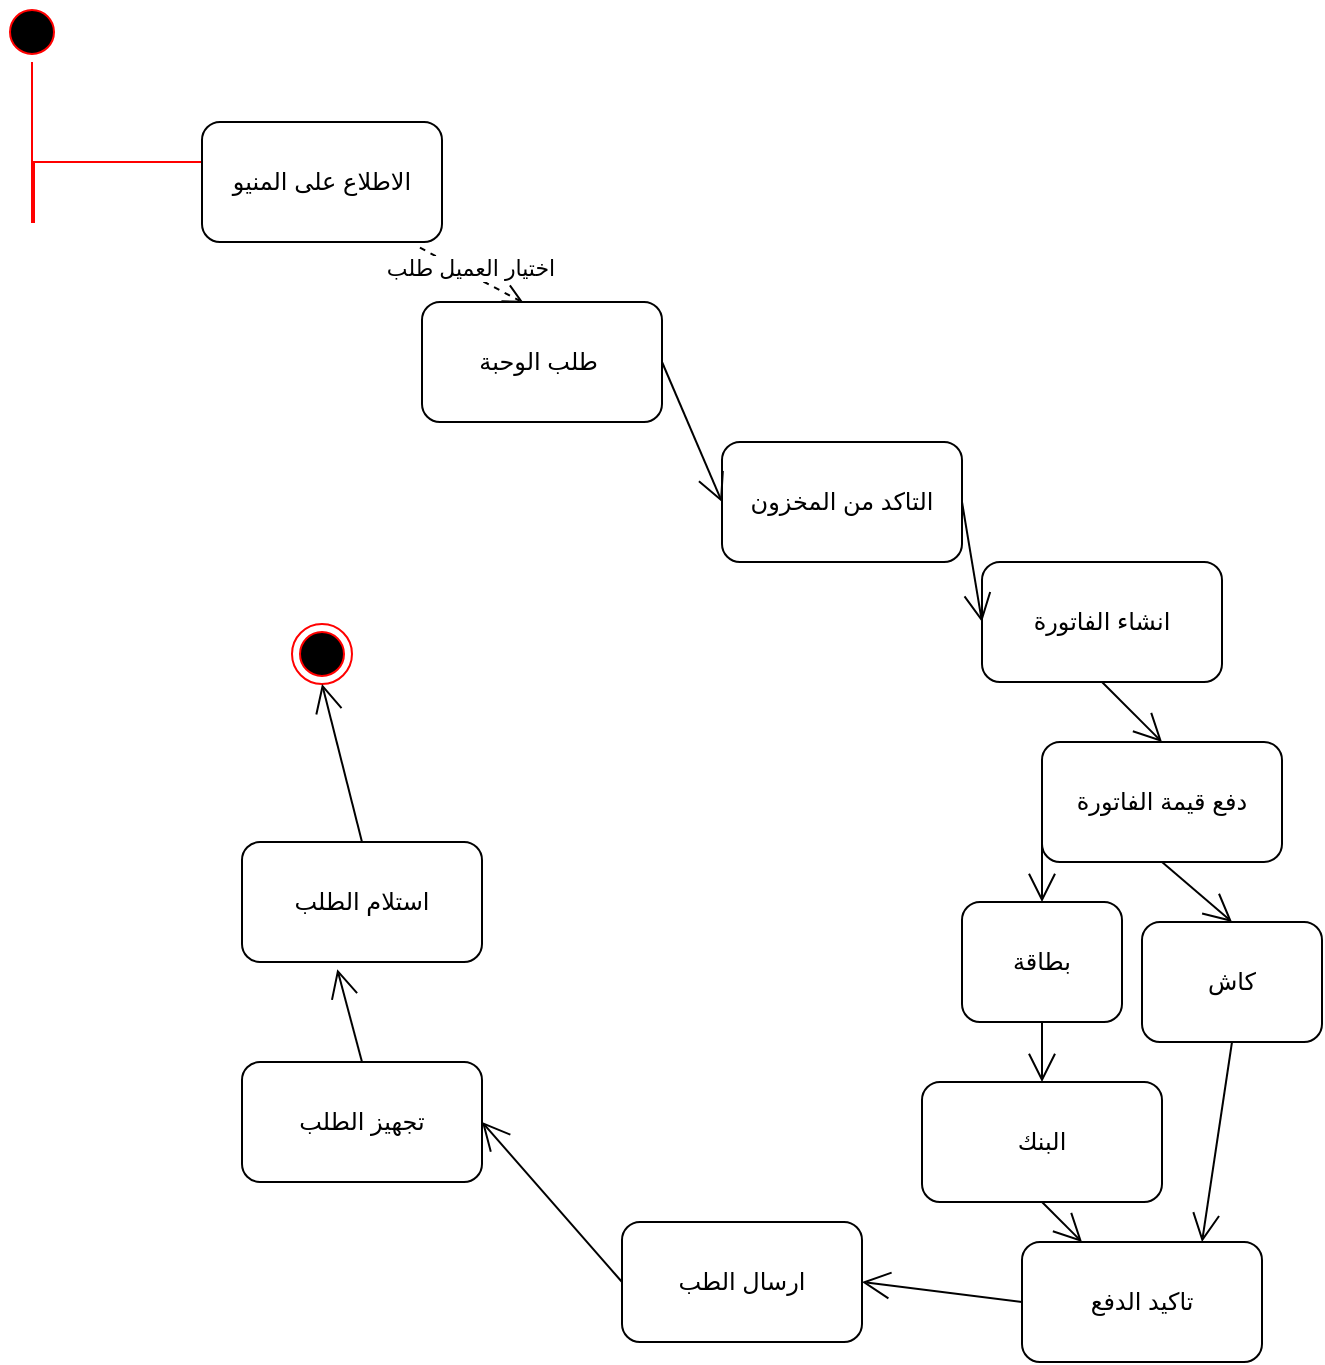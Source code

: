 <mxfile version="26.2.14">
  <diagram name="Page-1" id="wDICKK-f4viYiMux17MM">
    <mxGraphModel dx="1226" dy="765" grid="1" gridSize="10" guides="1" tooltips="1" connect="1" arrows="1" fold="1" page="1" pageScale="1" pageWidth="827" pageHeight="1169" math="0" shadow="0">
      <root>
        <mxCell id="0" />
        <mxCell id="1" parent="0" />
        <mxCell id="C3h0-Uw_NyTIE3k5Mku2-2" value="" style="ellipse;html=1;shape=startState;fillColor=#000000;strokeColor=#ff0000;" vertex="1" parent="1">
          <mxGeometry x="110" width="30" height="30" as="geometry" />
        </mxCell>
        <mxCell id="C3h0-Uw_NyTIE3k5Mku2-3" value="" style="edgeStyle=orthogonalEdgeStyle;html=1;verticalAlign=bottom;endArrow=open;endSize=8;strokeColor=#ff0000;rounded=0;entryX=0.5;entryY=0;entryDx=0;entryDy=0;" edge="1" source="C3h0-Uw_NyTIE3k5Mku2-2" parent="1" target="C3h0-Uw_NyTIE3k5Mku2-4">
          <mxGeometry relative="1" as="geometry">
            <mxPoint x="125" y="210" as="targetPoint" />
            <Array as="points">
              <mxPoint x="125" y="110" />
              <mxPoint x="126" y="80" />
              <mxPoint x="270" y="80" />
            </Array>
          </mxGeometry>
        </mxCell>
        <mxCell id="C3h0-Uw_NyTIE3k5Mku2-4" value="&lt;div&gt;الاطلاع على المنيو&lt;/div&gt;" style="rounded=1;whiteSpace=wrap;html=1;" vertex="1" parent="1">
          <mxGeometry x="210" y="60" width="120" height="60" as="geometry" />
        </mxCell>
        <mxCell id="C3h0-Uw_NyTIE3k5Mku2-5" value="طلب الوحبة&amp;nbsp;" style="rounded=1;whiteSpace=wrap;html=1;" vertex="1" parent="1">
          <mxGeometry x="320" y="150" width="120" height="60" as="geometry" />
        </mxCell>
        <mxCell id="C3h0-Uw_NyTIE3k5Mku2-6" value="" style="html=1;verticalAlign=bottom;endArrow=open;dashed=1;endSize=8;curved=0;rounded=0;entryX=0.423;entryY=0.007;entryDx=0;entryDy=0;entryPerimeter=0;exitX=0.908;exitY=1.047;exitDx=0;exitDy=0;exitPerimeter=0;" edge="1" parent="1" source="C3h0-Uw_NyTIE3k5Mku2-4" target="C3h0-Uw_NyTIE3k5Mku2-5">
          <mxGeometry relative="1" as="geometry">
            <mxPoint x="300" y="320" as="sourcePoint" />
            <mxPoint x="220" y="320" as="targetPoint" />
          </mxGeometry>
        </mxCell>
        <mxCell id="C3h0-Uw_NyTIE3k5Mku2-10" value="اختيار العميل طلب" style="edgeLabel;html=1;align=center;verticalAlign=middle;resizable=0;points=[];" vertex="1" connectable="0" parent="C3h0-Uw_NyTIE3k5Mku2-6">
          <mxGeometry x="-0.089" y="3" relative="1" as="geometry">
            <mxPoint as="offset" />
          </mxGeometry>
        </mxCell>
        <mxCell id="C3h0-Uw_NyTIE3k5Mku2-11" value="التاكد من المخزون" style="rounded=1;whiteSpace=wrap;html=1;" vertex="1" parent="1">
          <mxGeometry x="470" y="220" width="120" height="60" as="geometry" />
        </mxCell>
        <mxCell id="C3h0-Uw_NyTIE3k5Mku2-13" value="" style="endArrow=open;endFill=1;endSize=12;html=1;rounded=0;entryX=0;entryY=0.5;entryDx=0;entryDy=0;exitX=1;exitY=0.5;exitDx=0;exitDy=0;" edge="1" parent="1" source="C3h0-Uw_NyTIE3k5Mku2-5" target="C3h0-Uw_NyTIE3k5Mku2-11">
          <mxGeometry width="160" relative="1" as="geometry">
            <mxPoint x="250" y="560" as="sourcePoint" />
            <mxPoint x="410" y="560" as="targetPoint" />
          </mxGeometry>
        </mxCell>
        <mxCell id="C3h0-Uw_NyTIE3k5Mku2-14" value="انشاء الفاتورة" style="rounded=1;whiteSpace=wrap;html=1;" vertex="1" parent="1">
          <mxGeometry x="600" y="280" width="120" height="60" as="geometry" />
        </mxCell>
        <mxCell id="C3h0-Uw_NyTIE3k5Mku2-15" value="" style="endArrow=open;endFill=1;endSize=12;html=1;rounded=0;entryX=0;entryY=0.5;entryDx=0;entryDy=0;exitX=1;exitY=0.5;exitDx=0;exitDy=0;" edge="1" parent="1" source="C3h0-Uw_NyTIE3k5Mku2-11" target="C3h0-Uw_NyTIE3k5Mku2-14">
          <mxGeometry width="160" relative="1" as="geometry">
            <mxPoint x="420" y="480" as="sourcePoint" />
            <mxPoint x="580" y="480" as="targetPoint" />
          </mxGeometry>
        </mxCell>
        <mxCell id="C3h0-Uw_NyTIE3k5Mku2-16" value="دفع قيمة الفاتورة" style="rounded=1;whiteSpace=wrap;html=1;" vertex="1" parent="1">
          <mxGeometry x="630" y="370" width="120" height="60" as="geometry" />
        </mxCell>
        <mxCell id="C3h0-Uw_NyTIE3k5Mku2-17" value="" style="endArrow=open;endFill=1;endSize=12;html=1;rounded=0;exitX=0.5;exitY=1;exitDx=0;exitDy=0;entryX=0.5;entryY=0;entryDx=0;entryDy=0;" edge="1" parent="1" source="C3h0-Uw_NyTIE3k5Mku2-14" target="C3h0-Uw_NyTIE3k5Mku2-16">
          <mxGeometry width="160" relative="1" as="geometry">
            <mxPoint x="470" y="420" as="sourcePoint" />
            <mxPoint x="630" y="420" as="targetPoint" />
          </mxGeometry>
        </mxCell>
        <mxCell id="C3h0-Uw_NyTIE3k5Mku2-18" value="كاش" style="rounded=1;whiteSpace=wrap;html=1;" vertex="1" parent="1">
          <mxGeometry x="680" y="460" width="90" height="60" as="geometry" />
        </mxCell>
        <mxCell id="C3h0-Uw_NyTIE3k5Mku2-19" value="بطاقة" style="rounded=1;whiteSpace=wrap;html=1;" vertex="1" parent="1">
          <mxGeometry x="590" y="450" width="80" height="60" as="geometry" />
        </mxCell>
        <mxCell id="C3h0-Uw_NyTIE3k5Mku2-20" value="" style="endArrow=open;endFill=1;endSize=12;html=1;rounded=0;exitX=0;exitY=0.5;exitDx=0;exitDy=0;entryX=0.5;entryY=0;entryDx=0;entryDy=0;" edge="1" parent="1" source="C3h0-Uw_NyTIE3k5Mku2-16" target="C3h0-Uw_NyTIE3k5Mku2-19">
          <mxGeometry width="160" relative="1" as="geometry">
            <mxPoint x="390" y="570" as="sourcePoint" />
            <mxPoint x="550" y="570" as="targetPoint" />
          </mxGeometry>
        </mxCell>
        <mxCell id="C3h0-Uw_NyTIE3k5Mku2-21" value="" style="endArrow=open;endFill=1;endSize=12;html=1;rounded=0;exitX=0.5;exitY=1;exitDx=0;exitDy=0;entryX=0.5;entryY=0;entryDx=0;entryDy=0;" edge="1" parent="1" source="C3h0-Uw_NyTIE3k5Mku2-16" target="C3h0-Uw_NyTIE3k5Mku2-18">
          <mxGeometry width="160" relative="1" as="geometry">
            <mxPoint x="300" y="440" as="sourcePoint" />
            <mxPoint x="460" y="440" as="targetPoint" />
          </mxGeometry>
        </mxCell>
        <mxCell id="C3h0-Uw_NyTIE3k5Mku2-22" value="البنك" style="rounded=1;whiteSpace=wrap;html=1;" vertex="1" parent="1">
          <mxGeometry x="570" y="540" width="120" height="60" as="geometry" />
        </mxCell>
        <mxCell id="C3h0-Uw_NyTIE3k5Mku2-23" value="" style="endArrow=open;endFill=1;endSize=12;html=1;rounded=0;exitX=0.5;exitY=1;exitDx=0;exitDy=0;entryX=0.5;entryY=0;entryDx=0;entryDy=0;" edge="1" parent="1" source="C3h0-Uw_NyTIE3k5Mku2-19" target="C3h0-Uw_NyTIE3k5Mku2-22">
          <mxGeometry width="160" relative="1" as="geometry">
            <mxPoint x="280" y="570" as="sourcePoint" />
            <mxPoint x="440" y="570" as="targetPoint" />
          </mxGeometry>
        </mxCell>
        <mxCell id="C3h0-Uw_NyTIE3k5Mku2-24" value="تاكيد الدفع" style="rounded=1;whiteSpace=wrap;html=1;" vertex="1" parent="1">
          <mxGeometry x="620" y="620" width="120" height="60" as="geometry" />
        </mxCell>
        <mxCell id="C3h0-Uw_NyTIE3k5Mku2-25" value="" style="endArrow=open;endFill=1;endSize=12;html=1;rounded=0;exitX=0.5;exitY=1;exitDx=0;exitDy=0;entryX=0.75;entryY=0;entryDx=0;entryDy=0;" edge="1" parent="1" source="C3h0-Uw_NyTIE3k5Mku2-18" target="C3h0-Uw_NyTIE3k5Mku2-24">
          <mxGeometry width="160" relative="1" as="geometry">
            <mxPoint x="580" y="860" as="sourcePoint" />
            <mxPoint x="740" y="860" as="targetPoint" />
          </mxGeometry>
        </mxCell>
        <mxCell id="C3h0-Uw_NyTIE3k5Mku2-26" value="" style="endArrow=open;endFill=1;endSize=12;html=1;rounded=0;exitX=0.5;exitY=1;exitDx=0;exitDy=0;entryX=0.25;entryY=0;entryDx=0;entryDy=0;" edge="1" parent="1" source="C3h0-Uw_NyTIE3k5Mku2-22" target="C3h0-Uw_NyTIE3k5Mku2-24">
          <mxGeometry width="160" relative="1" as="geometry">
            <mxPoint x="300" y="640" as="sourcePoint" />
            <mxPoint x="460" y="640" as="targetPoint" />
          </mxGeometry>
        </mxCell>
        <mxCell id="C3h0-Uw_NyTIE3k5Mku2-27" value="ارسال الطب" style="rounded=1;whiteSpace=wrap;html=1;" vertex="1" parent="1">
          <mxGeometry x="420" y="610" width="120" height="60" as="geometry" />
        </mxCell>
        <mxCell id="C3h0-Uw_NyTIE3k5Mku2-28" value="تجهيز الطلب" style="rounded=1;whiteSpace=wrap;html=1;" vertex="1" parent="1">
          <mxGeometry x="230" y="530" width="120" height="60" as="geometry" />
        </mxCell>
        <mxCell id="C3h0-Uw_NyTIE3k5Mku2-29" value="استلام الطلب" style="rounded=1;whiteSpace=wrap;html=1;" vertex="1" parent="1">
          <mxGeometry x="230" y="420" width="120" height="60" as="geometry" />
        </mxCell>
        <mxCell id="C3h0-Uw_NyTIE3k5Mku2-30" value="" style="endArrow=open;endFill=1;endSize=12;html=1;rounded=0;exitX=0;exitY=0.5;exitDx=0;exitDy=0;entryX=1;entryY=0.5;entryDx=0;entryDy=0;" edge="1" parent="1" source="C3h0-Uw_NyTIE3k5Mku2-24" target="C3h0-Uw_NyTIE3k5Mku2-27">
          <mxGeometry width="160" relative="1" as="geometry">
            <mxPoint x="520" y="800" as="sourcePoint" />
            <mxPoint x="680" y="800" as="targetPoint" />
          </mxGeometry>
        </mxCell>
        <mxCell id="C3h0-Uw_NyTIE3k5Mku2-31" value="" style="endArrow=open;endFill=1;endSize=12;html=1;rounded=0;exitX=0;exitY=0.5;exitDx=0;exitDy=0;entryX=1;entryY=0.5;entryDx=0;entryDy=0;" edge="1" parent="1" source="C3h0-Uw_NyTIE3k5Mku2-27" target="C3h0-Uw_NyTIE3k5Mku2-28">
          <mxGeometry width="160" relative="1" as="geometry">
            <mxPoint x="300" y="800" as="sourcePoint" />
            <mxPoint x="460" y="800" as="targetPoint" />
          </mxGeometry>
        </mxCell>
        <mxCell id="C3h0-Uw_NyTIE3k5Mku2-32" value="" style="endArrow=open;endFill=1;endSize=12;html=1;rounded=0;entryX=0.397;entryY=1.06;entryDx=0;entryDy=0;entryPerimeter=0;exitX=0.5;exitY=0;exitDx=0;exitDy=0;" edge="1" parent="1" source="C3h0-Uw_NyTIE3k5Mku2-28" target="C3h0-Uw_NyTIE3k5Mku2-29">
          <mxGeometry width="160" relative="1" as="geometry">
            <mxPoint x="50" y="640" as="sourcePoint" />
            <mxPoint x="210" y="640" as="targetPoint" />
          </mxGeometry>
        </mxCell>
        <mxCell id="C3h0-Uw_NyTIE3k5Mku2-34" value="" style="ellipse;html=1;shape=endState;fillColor=#000000;strokeColor=#ff0000;" vertex="1" parent="1">
          <mxGeometry x="255" y="311" width="30" height="30" as="geometry" />
        </mxCell>
        <mxCell id="C3h0-Uw_NyTIE3k5Mku2-35" value="" style="endArrow=open;endFill=1;endSize=12;html=1;rounded=0;entryX=0.5;entryY=1;entryDx=0;entryDy=0;exitX=0.5;exitY=0;exitDx=0;exitDy=0;" edge="1" parent="1" source="C3h0-Uw_NyTIE3k5Mku2-29" target="C3h0-Uw_NyTIE3k5Mku2-34">
          <mxGeometry width="160" relative="1" as="geometry">
            <mxPoint x="30" y="450" as="sourcePoint" />
            <mxPoint x="190" y="450" as="targetPoint" />
          </mxGeometry>
        </mxCell>
      </root>
    </mxGraphModel>
  </diagram>
</mxfile>
